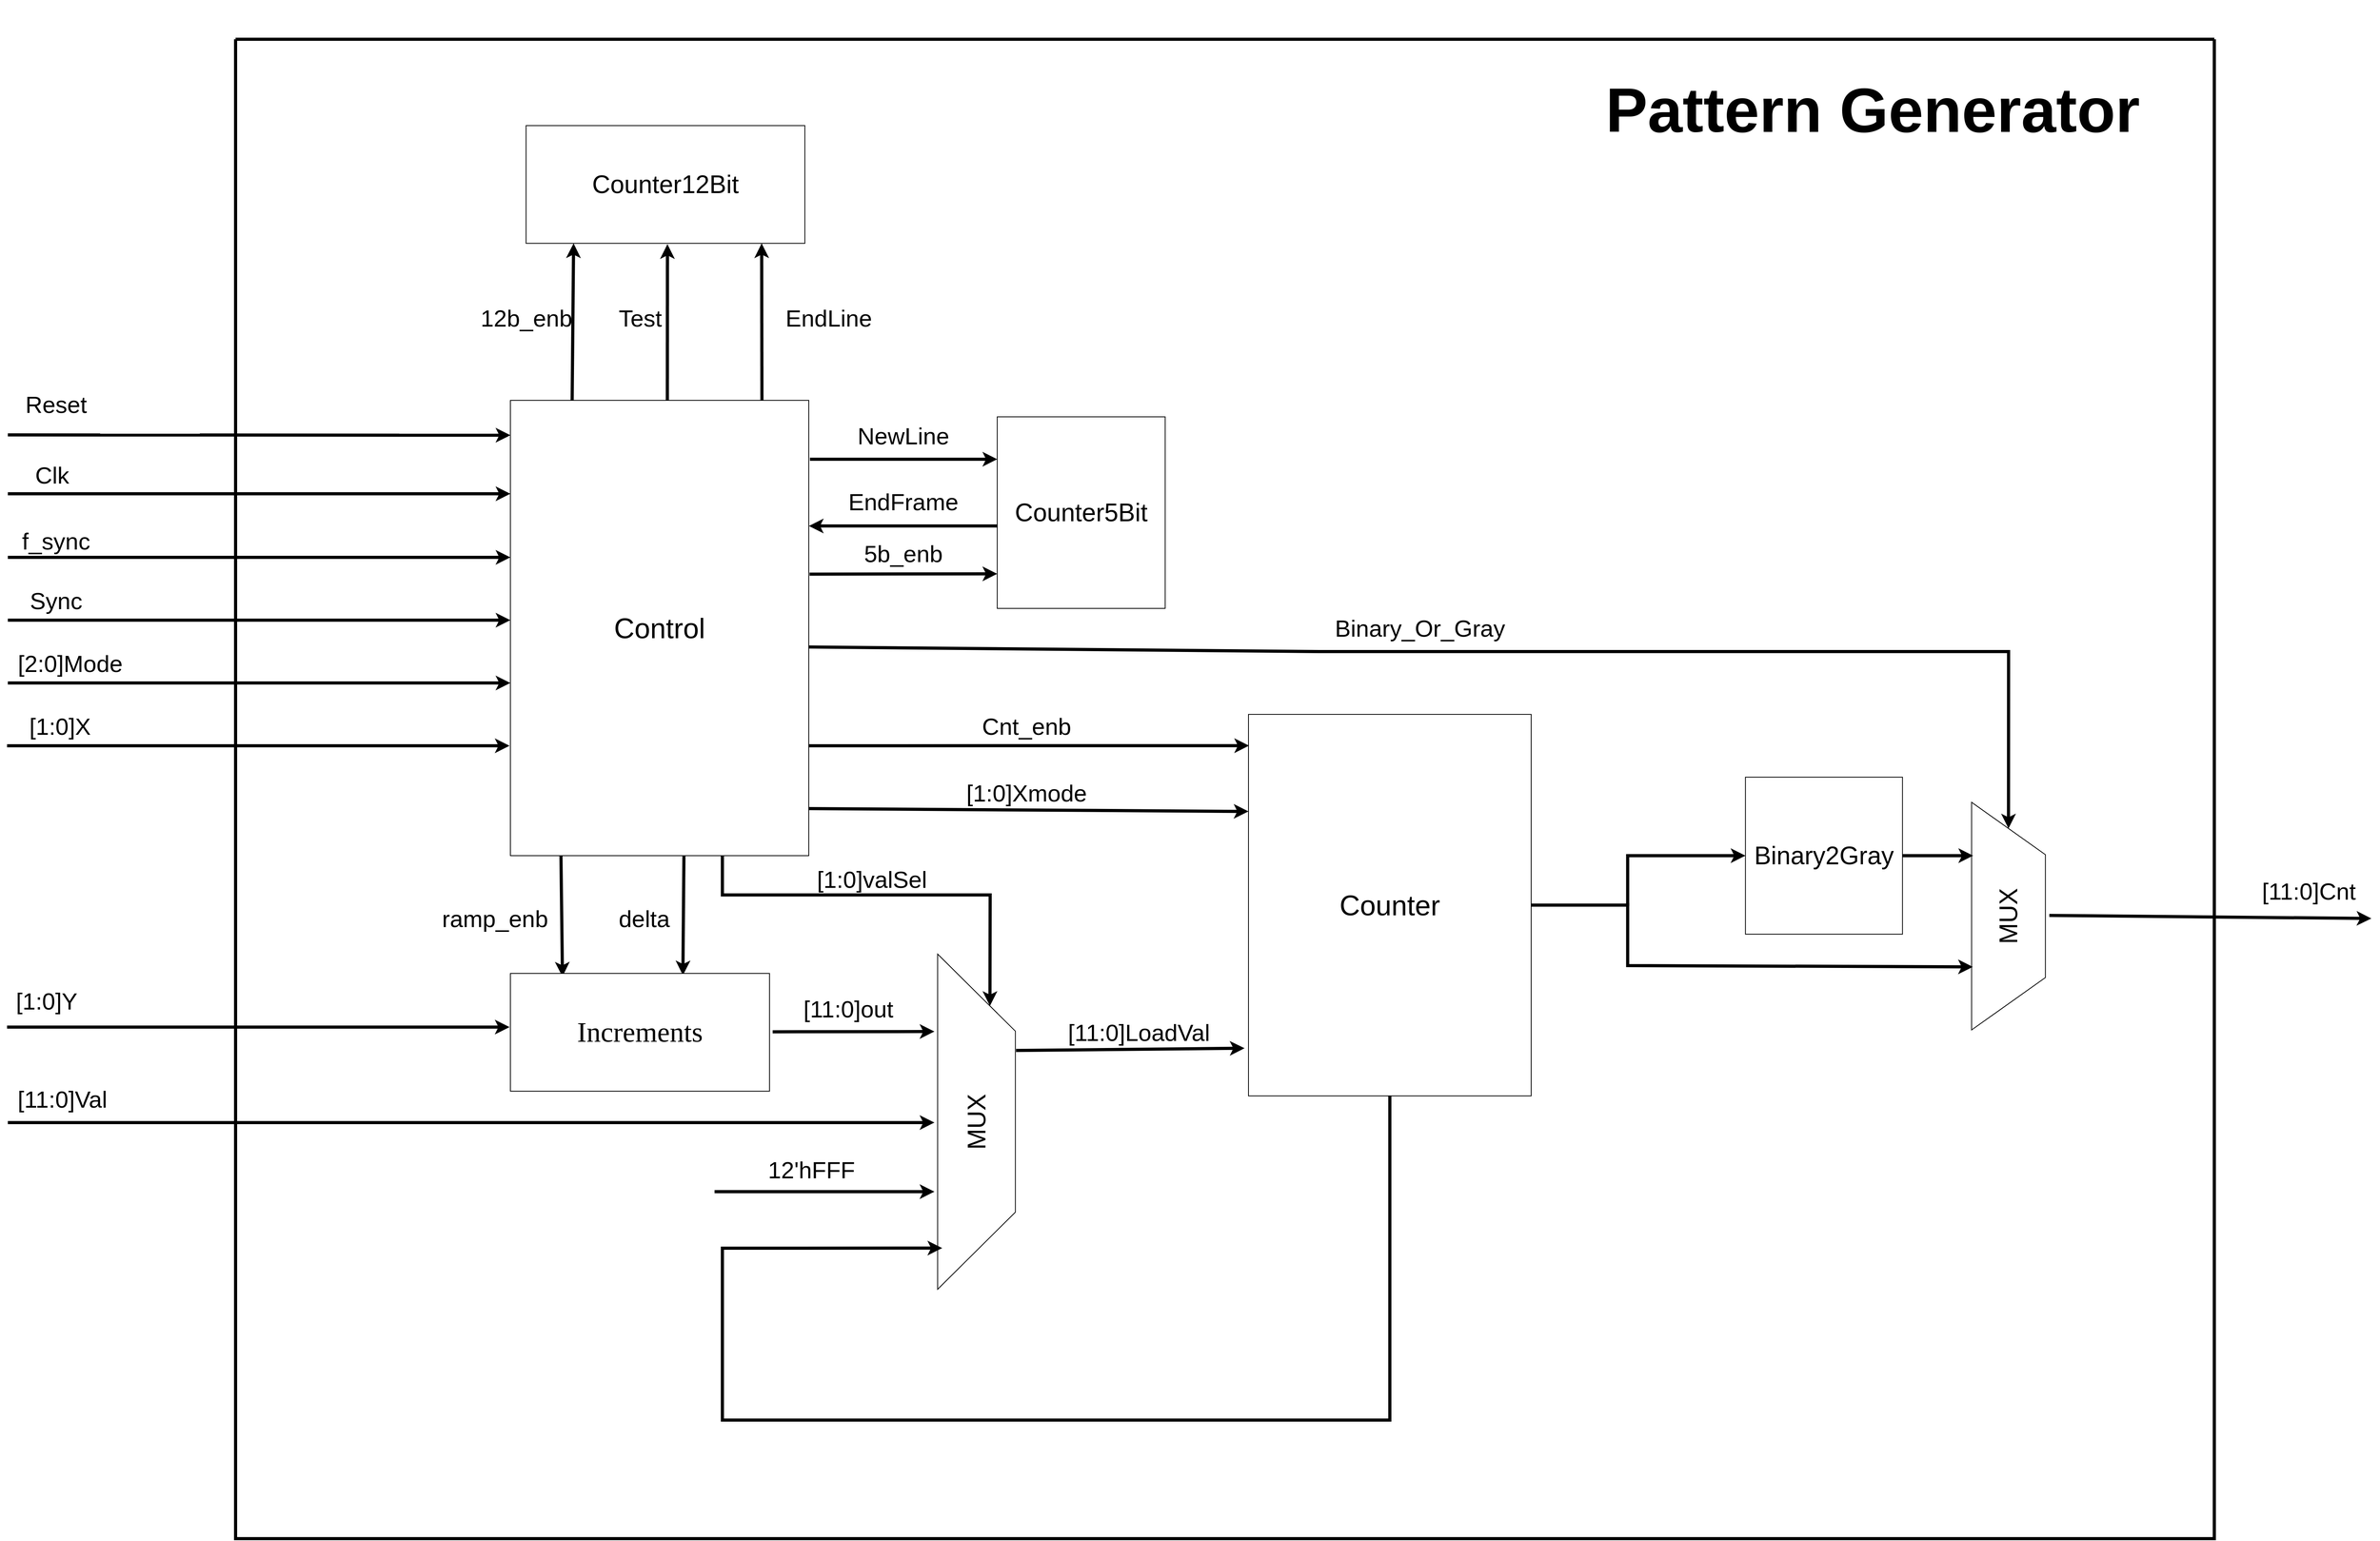 <mxfile version="24.8.3">
  <diagram name="Page-1" id="bXnuZXWvN6B_vQ7cFQM5">
    <mxGraphModel dx="4643" dy="3493" grid="1" gridSize="10" guides="1" tooltips="1" connect="1" arrows="1" fold="1" page="1" pageScale="1" pageWidth="827" pageHeight="1169" background="#ffffff" math="0" shadow="0">
      <root>
        <mxCell id="0" />
        <mxCell id="1" parent="0" />
        <mxCell id="V9HJVicfxcj-Xi3RmbWV-6" value="&lt;font style=&quot;font-size: 32px;&quot;&gt;MUX&lt;/font&gt;" style="verticalLabelPosition=middle;verticalAlign=middle;html=1;shape=trapezoid;perimeter=trapezoidPerimeter;whiteSpace=wrap;size=0.23;arcSize=10;flipV=1;labelPosition=center;align=center;rotation=-90;" parent="1" vertex="1">
          <mxGeometry x="1842.88" y="490" width="290" height="94" as="geometry" />
        </mxCell>
        <mxCell id="V9HJVicfxcj-Xi3RmbWV-8" value="&lt;font style=&quot;font-size: 32px;&quot;&gt;Binary2Gray&lt;/font&gt;" style="whiteSpace=wrap;html=1;aspect=fixed;" parent="1" vertex="1">
          <mxGeometry x="1652.88" y="360" width="200" height="200" as="geometry" />
        </mxCell>
        <mxCell id="V9HJVicfxcj-Xi3RmbWV-9" value="" style="edgeStyle=none;orthogonalLoop=1;jettySize=auto;html=1;rounded=0;strokeWidth=4;" parent="1" edge="1">
          <mxGeometry width="100" relative="1" as="geometry">
            <mxPoint x="-560" y="-76" as="sourcePoint" />
            <mxPoint x="80" y="-75.59" as="targetPoint" />
            <Array as="points" />
          </mxGeometry>
        </mxCell>
        <mxCell id="V9HJVicfxcj-Xi3RmbWV-10" value="&lt;font style=&quot;font-size: 30px;&quot;&gt;Reset&lt;/font&gt;" style="text;html=1;align=center;verticalAlign=middle;resizable=0;points=[];autosize=1;strokeColor=none;fillColor=none;" parent="1" vertex="1">
          <mxGeometry x="-549" y="-140" width="100" height="50" as="geometry" />
        </mxCell>
        <mxCell id="V9HJVicfxcj-Xi3RmbWV-11" value="" style="edgeStyle=none;orthogonalLoop=1;jettySize=auto;html=1;rounded=0;strokeWidth=4;" parent="1" edge="1">
          <mxGeometry width="100" relative="1" as="geometry">
            <mxPoint x="-560" y="-1" as="sourcePoint" />
            <mxPoint x="80" y="-1" as="targetPoint" />
            <Array as="points" />
          </mxGeometry>
        </mxCell>
        <mxCell id="V9HJVicfxcj-Xi3RmbWV-12" value="&lt;font style=&quot;font-size: 30px;&quot;&gt;Clk&lt;/font&gt;" style="text;html=1;align=center;verticalAlign=middle;resizable=0;points=[];autosize=1;strokeColor=none;fillColor=none;rotation=0;" parent="1" vertex="1">
          <mxGeometry x="-539" y="-50.0" width="70" height="50" as="geometry" />
        </mxCell>
        <mxCell id="V9HJVicfxcj-Xi3RmbWV-14" value="&lt;font style=&quot;font-size: 30px;&quot;&gt;Sync&lt;/font&gt;" style="text;html=1;align=center;verticalAlign=middle;resizable=0;points=[];autosize=1;strokeColor=none;fillColor=none;" parent="1" vertex="1">
          <mxGeometry x="-544" y="110" width="90" height="50" as="geometry" />
        </mxCell>
        <mxCell id="V9HJVicfxcj-Xi3RmbWV-16" value="&lt;font style=&quot;font-size: 30px;&quot;&gt;f_sync&lt;/font&gt;" style="text;html=1;align=center;verticalAlign=middle;resizable=0;points=[];autosize=1;strokeColor=none;fillColor=none;" parent="1" vertex="1">
          <mxGeometry x="-554" y="34" width="110" height="50" as="geometry" />
        </mxCell>
        <mxCell id="V9HJVicfxcj-Xi3RmbWV-18" value="&lt;font style=&quot;font-size: 30px;&quot;&gt;[2:0]Mode&lt;/font&gt;" style="text;html=1;align=center;verticalAlign=middle;resizable=0;points=[];autosize=1;strokeColor=none;fillColor=none;" parent="1" vertex="1">
          <mxGeometry x="-561" y="190" width="160" height="50" as="geometry" />
        </mxCell>
        <mxCell id="V9HJVicfxcj-Xi3RmbWV-20" value="&lt;font style=&quot;font-size: 30px;&quot;&gt;[1:0]X&lt;/font&gt;" style="text;html=1;align=center;verticalAlign=middle;resizable=0;points=[];autosize=1;strokeColor=none;fillColor=none;" parent="1" vertex="1">
          <mxGeometry x="-544" y="270" width="100" height="50" as="geometry" />
        </mxCell>
        <mxCell id="V9HJVicfxcj-Xi3RmbWV-38" value="&lt;font style=&quot;font-size: 30px;&quot;&gt;[1:0]Y&lt;/font&gt;" style="text;html=1;align=center;verticalAlign=middle;resizable=0;points=[];autosize=1;strokeColor=none;fillColor=none;" parent="1" vertex="1">
          <mxGeometry x="-561" y="620" width="100" height="50" as="geometry" />
        </mxCell>
        <mxCell id="V9HJVicfxcj-Xi3RmbWV-43" value="&lt;font style=&quot;font-size: 30px;&quot;&gt;delta&lt;/font&gt;" style="text;html=1;align=center;verticalAlign=middle;resizable=0;points=[];autosize=1;strokeColor=none;fillColor=none;" parent="1" vertex="1">
          <mxGeometry x="205" y="515" width="90" height="50" as="geometry" />
        </mxCell>
        <mxCell id="V9HJVicfxcj-Xi3RmbWV-49" value="" style="edgeStyle=none;orthogonalLoop=1;jettySize=auto;html=1;rounded=0;exitX=0.104;exitY=1.002;exitDx=0;exitDy=0;exitPerimeter=0;entryX=0.201;entryY=0.027;entryDx=0;entryDy=0;entryPerimeter=0;strokeWidth=4;" parent="1" target="V9HJVicfxcj-Xi3RmbWV-54" edge="1">
          <mxGeometry width="100" relative="1" as="geometry">
            <mxPoint x="144.33" y="455" as="sourcePoint" />
            <mxPoint x="143.33" y="555" as="targetPoint" />
            <Array as="points" />
          </mxGeometry>
        </mxCell>
        <mxCell id="V9HJVicfxcj-Xi3RmbWV-50" value="" style="edgeStyle=none;orthogonalLoop=1;jettySize=auto;html=1;rounded=0;exitX=0.104;exitY=1.002;exitDx=0;exitDy=0;exitPerimeter=0;entryX=0.696;entryY=0.016;entryDx=0;entryDy=0;entryPerimeter=0;strokeWidth=4;" parent="1" edge="1">
          <mxGeometry width="100" relative="1" as="geometry">
            <mxPoint x="301" y="460" as="sourcePoint" />
            <mxPoint x="299.68" y="612.4" as="targetPoint" />
            <Array as="points" />
          </mxGeometry>
        </mxCell>
        <mxCell id="V9HJVicfxcj-Xi3RmbWV-51" value="&lt;font style=&quot;font-size: 30px;&quot;&gt;ramp_enb&lt;/font&gt;" style="text;html=1;align=center;verticalAlign=middle;resizable=0;points=[];autosize=1;strokeColor=none;fillColor=none;" parent="1" vertex="1">
          <mxGeometry x="-20" y="515" width="160" height="50" as="geometry" />
        </mxCell>
        <mxCell id="V9HJVicfxcj-Xi3RmbWV-54" value="&lt;span style=&quot;font-family: &amp;quot;Times New Roman&amp;quot;, serif; font-size: 36px; text-align: start;&quot;&gt;Increments&lt;/span&gt;" style="rounded=0;whiteSpace=wrap;html=1;" parent="1" vertex="1">
          <mxGeometry x="80" y="610" width="330" height="150" as="geometry" />
        </mxCell>
        <mxCell id="V9HJVicfxcj-Xi3RmbWV-55" value="" style="endArrow=classic;html=1;rounded=0;entryX=-0.014;entryY=0.875;entryDx=0;entryDy=0;entryPerimeter=0;strokeWidth=4;" parent="1" target="grZ6hcHH2rHkp3h9Grfc-13" edge="1">
          <mxGeometry width="50" height="50" relative="1" as="geometry">
            <mxPoint x="724" y="708.17" as="sourcePoint" />
            <mxPoint x="884" y="708" as="targetPoint" />
          </mxGeometry>
        </mxCell>
        <mxCell id="V9HJVicfxcj-Xi3RmbWV-56" value="&lt;font style=&quot;font-size: 30px;&quot;&gt;[11:0]LoadVal&lt;/font&gt;" style="text;html=1;align=center;verticalAlign=middle;resizable=0;points=[];autosize=1;strokeColor=none;fillColor=none;" parent="1" vertex="1">
          <mxGeometry x="780" y="660" width="200" height="50" as="geometry" />
        </mxCell>
        <mxCell id="V9HJVicfxcj-Xi3RmbWV-59" value="" style="endArrow=classic;html=1;rounded=0;entryX=0.007;entryY=0.19;entryDx=0;entryDy=0;entryPerimeter=0;strokeWidth=4;" parent="1" edge="1">
          <mxGeometry width="50" height="50" relative="1" as="geometry">
            <mxPoint x="457.48" y="400" as="sourcePoint" />
            <mxPoint x="1020.0" y="403.67" as="targetPoint" />
          </mxGeometry>
        </mxCell>
        <mxCell id="V9HJVicfxcj-Xi3RmbWV-60" value="&lt;font style=&quot;font-size: 30px;&quot;&gt;[1:0]Xmode&lt;/font&gt;" style="text;html=1;align=center;verticalAlign=middle;resizable=0;points=[];autosize=1;strokeColor=none;fillColor=none;" parent="1" vertex="1">
          <mxGeometry x="647" y="355.0" width="180" height="50" as="geometry" />
        </mxCell>
        <mxCell id="V9HJVicfxcj-Xi3RmbWV-62" value="" style="endArrow=classic;html=1;rounded=0;entryX=0.002;entryY=0.082;entryDx=0;entryDy=0;entryPerimeter=0;strokeWidth=4;" parent="1" target="grZ6hcHH2rHkp3h9Grfc-13" edge="1">
          <mxGeometry width="50" height="50" relative="1" as="geometry">
            <mxPoint x="456" y="320" as="sourcePoint" />
            <mxPoint x="880" y="320" as="targetPoint" />
          </mxGeometry>
        </mxCell>
        <mxCell id="V9HJVicfxcj-Xi3RmbWV-63" value="&lt;font style=&quot;font-size: 30px;&quot;&gt;Cnt_enb&lt;/font&gt;" style="text;html=1;align=center;verticalAlign=middle;resizable=0;points=[];autosize=1;strokeColor=none;fillColor=none;" parent="1" vertex="1">
          <mxGeometry x="667" y="270" width="140" height="50" as="geometry" />
        </mxCell>
        <mxCell id="V9HJVicfxcj-Xi3RmbWV-64" value="" style="endArrow=classic;html=1;rounded=0;exitX=0.526;exitY=0;exitDx=0;exitDy=0;exitPerimeter=0;strokeWidth=4;" parent="1" edge="1">
          <mxGeometry width="50" height="50" relative="1" as="geometry">
            <mxPoint x="279.88" y="-120" as="sourcePoint" />
            <mxPoint x="280" y="-319" as="targetPoint" />
          </mxGeometry>
        </mxCell>
        <mxCell id="V9HJVicfxcj-Xi3RmbWV-65" value="" style="endArrow=classic;html=1;rounded=0;exitX=0.207;exitY=-0.001;exitDx=0;exitDy=0;exitPerimeter=0;entryX=1;entryY=1;entryDx=0;entryDy=0;strokeWidth=4;" parent="1" edge="1">
          <mxGeometry width="50" height="50" relative="1" as="geometry">
            <mxPoint x="158.66" y="-120.46" as="sourcePoint" />
            <mxPoint x="160.484" y="-320" as="targetPoint" />
          </mxGeometry>
        </mxCell>
        <mxCell id="V9HJVicfxcj-Xi3RmbWV-66" value="&lt;font style=&quot;font-size: 30px;&quot;&gt;12b_enb&lt;/font&gt;" style="text;html=1;align=center;verticalAlign=middle;resizable=0;points=[];autosize=1;strokeColor=none;fillColor=none;" parent="1" vertex="1">
          <mxGeometry x="30" y="-250" width="140" height="50" as="geometry" />
        </mxCell>
        <mxCell id="V9HJVicfxcj-Xi3RmbWV-68" value="&lt;font style=&quot;font-size: 30px;&quot;&gt;Test&lt;/font&gt;" style="text;html=1;align=center;verticalAlign=middle;resizable=0;points=[];autosize=1;strokeColor=none;fillColor=none;" parent="1" vertex="1">
          <mxGeometry x="205" y="-250" width="80" height="50" as="geometry" />
        </mxCell>
        <mxCell id="V9HJVicfxcj-Xi3RmbWV-69" value="&lt;font style=&quot;font-size: 32px;&quot;&gt;Counter&lt;/font&gt;&lt;span style=&quot;font-size: 32px;&quot;&gt;12Bit&lt;/span&gt;" style="rounded=0;whiteSpace=wrap;html=1;" parent="1" vertex="1">
          <mxGeometry x="100" y="-470" width="355" height="150" as="geometry" />
        </mxCell>
        <mxCell id="V9HJVicfxcj-Xi3RmbWV-72" value="&lt;font style=&quot;font-size: 30px;&quot;&gt;EndLine&lt;/font&gt;" style="text;html=1;align=center;verticalAlign=middle;resizable=0;points=[];autosize=1;strokeColor=none;fillColor=none;" parent="1" vertex="1">
          <mxGeometry x="420" y="-250" width="130" height="50" as="geometry" />
        </mxCell>
        <mxCell id="V9HJVicfxcj-Xi3RmbWV-77" value="&lt;div&gt;&lt;br&gt;&lt;/div&gt;&lt;div&gt;&lt;br&gt;&lt;/div&gt;" style="endArrow=classic;html=1;rounded=0;endFill=1;targetPerimeterSpacing=0;strokeColor=default;fillColor=#000000;strokeWidth=4;" parent="1" edge="1">
          <mxGeometry width="50" height="50" relative="1" as="geometry">
            <mxPoint x="461" y="101.34" as="sourcePoint" />
            <mxPoint x="700" y="101" as="targetPoint" />
          </mxGeometry>
        </mxCell>
        <mxCell id="V9HJVicfxcj-Xi3RmbWV-78" value="&lt;font style=&quot;font-size: 30px;&quot;&gt;5b_enb&lt;/font&gt;" style="text;html=1;align=center;verticalAlign=middle;resizable=0;points=[];autosize=1;strokeColor=none;fillColor=none;" parent="1" vertex="1">
          <mxGeometry x="520" y="50.0" width="120" height="50" as="geometry" />
        </mxCell>
        <mxCell id="V9HJVicfxcj-Xi3RmbWV-80" value="&lt;font style=&quot;font-size: 30px;&quot;&gt;EndFrame&lt;/font&gt;" style="text;html=1;align=center;verticalAlign=middle;resizable=0;points=[];autosize=1;strokeColor=none;fillColor=none;" parent="1" vertex="1">
          <mxGeometry x="500" y="-16" width="160" height="50" as="geometry" />
        </mxCell>
        <mxCell id="V9HJVicfxcj-Xi3RmbWV-81" value="" style="endArrow=classic;html=1;rounded=0;strokeWidth=4;" parent="1" edge="1">
          <mxGeometry width="50" height="50" relative="1" as="geometry">
            <mxPoint x="700" y="40" as="sourcePoint" />
            <mxPoint x="460.12" y="40" as="targetPoint" />
          </mxGeometry>
        </mxCell>
        <mxCell id="V9HJVicfxcj-Xi3RmbWV-82" value="&lt;font style=&quot;font-size: 32px;&quot;&gt;Counter&lt;/font&gt;&lt;span style=&quot;font-size: 32px;&quot;&gt;5Bit&lt;/span&gt;" style="rounded=0;whiteSpace=wrap;html=1;" parent="1" vertex="1">
          <mxGeometry x="700" y="-99" width="213.88" height="244" as="geometry" />
        </mxCell>
        <mxCell id="grZ6hcHH2rHkp3h9Grfc-1" value="&lt;font style=&quot;font-size: 32px;&quot;&gt;MUX&lt;/font&gt;" style="verticalLabelPosition=middle;verticalAlign=middle;html=1;shape=trapezoid;perimeter=trapezoidPerimeter;whiteSpace=wrap;size=0.23;arcSize=10;flipV=1;labelPosition=center;align=center;rotation=-90;" parent="1" vertex="1">
          <mxGeometry x="460.12" y="749.37" width="427" height="99" as="geometry" />
        </mxCell>
        <mxCell id="grZ6hcHH2rHkp3h9Grfc-5" value="" style="endArrow=classic;html=1;rounded=0;strokeWidth=4;" parent="1" edge="1">
          <mxGeometry width="50" height="50" relative="1" as="geometry">
            <mxPoint x="414" y="684.33" as="sourcePoint" />
            <mxPoint x="620" y="684" as="targetPoint" />
          </mxGeometry>
        </mxCell>
        <mxCell id="grZ6hcHH2rHkp3h9Grfc-8" value="&lt;font style=&quot;font-size: 30px;&quot;&gt;[11:0]out&lt;/font&gt;" style="text;html=1;align=center;verticalAlign=middle;resizable=0;points=[];autosize=1;strokeColor=none;fillColor=none;" parent="1" vertex="1">
          <mxGeometry x="440" y="630" width="140" height="50" as="geometry" />
        </mxCell>
        <mxCell id="grZ6hcHH2rHkp3h9Grfc-10" value="" style="endArrow=classic;html=1;rounded=0;strokeWidth=4;" parent="1" edge="1">
          <mxGeometry width="50" height="50" relative="1" as="geometry">
            <mxPoint x="-560" y="800" as="sourcePoint" />
            <mxPoint x="620" y="800" as="targetPoint" />
          </mxGeometry>
        </mxCell>
        <mxCell id="grZ6hcHH2rHkp3h9Grfc-11" value="" style="endArrow=classic;html=1;rounded=0;strokeWidth=4;" parent="1" edge="1">
          <mxGeometry width="50" height="50" relative="1" as="geometry">
            <mxPoint x="340" y="888" as="sourcePoint" />
            <mxPoint x="620" y="888" as="targetPoint" />
          </mxGeometry>
        </mxCell>
        <mxCell id="grZ6hcHH2rHkp3h9Grfc-12" value="&lt;font style=&quot;font-size: 30px;&quot;&gt;[11:0]Val&lt;/font&gt;" style="text;html=1;align=center;verticalAlign=middle;resizable=0;points=[];autosize=1;strokeColor=none;fillColor=none;" parent="1" vertex="1">
          <mxGeometry x="-561" y="745" width="140" height="50" as="geometry" />
        </mxCell>
        <mxCell id="grZ6hcHH2rHkp3h9Grfc-13" value="&lt;font style=&quot;font-size: 36px;&quot;&gt;Counter&lt;/font&gt;" style="rounded=0;whiteSpace=wrap;html=1;" parent="1" vertex="1">
          <mxGeometry x="1020" y="280" width="360" height="486" as="geometry" />
        </mxCell>
        <mxCell id="grZ6hcHH2rHkp3h9Grfc-18" value="&lt;font style=&quot;font-size: 30px;&quot;&gt;12&#39;hFFF&lt;/font&gt;" style="text;html=1;align=center;verticalAlign=middle;resizable=0;points=[];autosize=1;strokeColor=none;fillColor=none;" parent="1" vertex="1">
          <mxGeometry x="398" y="835" width="130" height="50" as="geometry" />
        </mxCell>
        <mxCell id="grZ6hcHH2rHkp3h9Grfc-19" value="" style="endArrow=classic;html=1;rounded=0;entryX=1;entryY=0.75;entryDx=0;entryDy=0;strokeWidth=4;" parent="1" target="grZ6hcHH2rHkp3h9Grfc-1" edge="1">
          <mxGeometry width="50" height="50" relative="1" as="geometry">
            <mxPoint x="350" y="460" as="sourcePoint" />
            <mxPoint x="820" y="530" as="targetPoint" />
            <Array as="points">
              <mxPoint x="350" y="510" />
              <mxPoint x="520" y="510" />
              <mxPoint x="691" y="510" />
            </Array>
          </mxGeometry>
        </mxCell>
        <mxCell id="grZ6hcHH2rHkp3h9Grfc-20" value="&lt;font style=&quot;font-size: 30px;&quot;&gt;[1:0]valSel&lt;/font&gt;" style="text;html=1;align=center;verticalAlign=middle;resizable=0;points=[];autosize=1;strokeColor=none;fillColor=none;" parent="1" vertex="1">
          <mxGeometry x="460" y="465" width="160" height="50" as="geometry" />
        </mxCell>
        <mxCell id="grZ6hcHH2rHkp3h9Grfc-30" value="" style="endArrow=none;html=1;rounded=0;exitX=1;exitY=0.5;exitDx=0;exitDy=0;strokeWidth=4;" parent="1" source="grZ6hcHH2rHkp3h9Grfc-13" edge="1">
          <mxGeometry width="50" height="50" relative="1" as="geometry">
            <mxPoint x="1702.88" y="540" as="sourcePoint" />
            <mxPoint x="1502.88" y="523" as="targetPoint" />
          </mxGeometry>
        </mxCell>
        <mxCell id="grZ6hcHH2rHkp3h9Grfc-31" value="" style="endArrow=classic;html=1;rounded=0;entryX=0;entryY=0.5;entryDx=0;entryDy=0;strokeWidth=4;" parent="1" target="V9HJVicfxcj-Xi3RmbWV-8" edge="1">
          <mxGeometry width="50" height="50" relative="1" as="geometry">
            <mxPoint x="1502.88" y="524" as="sourcePoint" />
            <mxPoint x="1562.88" y="444" as="targetPoint" />
            <Array as="points">
              <mxPoint x="1502.88" y="460" />
            </Array>
          </mxGeometry>
        </mxCell>
        <mxCell id="grZ6hcHH2rHkp3h9Grfc-33" value="" style="endArrow=classic;html=1;rounded=0;entryX=0.277;entryY=0.983;entryDx=0;entryDy=0;entryPerimeter=0;strokeWidth=4;" parent="1" target="V9HJVicfxcj-Xi3RmbWV-6" edge="1">
          <mxGeometry width="50" height="50" relative="1" as="geometry">
            <mxPoint x="1502.88" y="520" as="sourcePoint" />
            <mxPoint x="1932.88" y="600" as="targetPoint" />
            <Array as="points">
              <mxPoint x="1502.88" y="600" />
            </Array>
          </mxGeometry>
        </mxCell>
        <mxCell id="grZ6hcHH2rHkp3h9Grfc-34" value="" style="endArrow=classic;html=1;rounded=0;exitX=1;exitY=0.5;exitDx=0;exitDy=0;strokeWidth=4;" parent="1" source="V9HJVicfxcj-Xi3RmbWV-8" edge="1">
          <mxGeometry width="50" height="50" relative="1" as="geometry">
            <mxPoint x="1772.88" y="369.28" as="sourcePoint" />
            <mxPoint x="1942.88" y="460" as="targetPoint" />
          </mxGeometry>
        </mxCell>
        <mxCell id="grZ6hcHH2rHkp3h9Grfc-35" value="" style="endArrow=classic;html=1;rounded=0;strokeWidth=4;" parent="1" edge="1">
          <mxGeometry width="50" height="50" relative="1" as="geometry">
            <mxPoint x="2039.88" y="536.09" as="sourcePoint" />
            <mxPoint x="2450" y="540" as="targetPoint" />
          </mxGeometry>
        </mxCell>
        <mxCell id="grZ6hcHH2rHkp3h9Grfc-36" value="&lt;font style=&quot;font-size: 30px;&quot;&gt;[11:0]Cnt&lt;/font&gt;" style="text;html=1;align=center;verticalAlign=middle;resizable=0;points=[];autosize=1;strokeColor=none;fillColor=none;" parent="1" vertex="1">
          <mxGeometry x="2300" y="480" width="140" height="50" as="geometry" />
        </mxCell>
        <mxCell id="3ehk1U1o4NQR8nbxc-VZ-1" value="" style="endArrow=classic;html=1;rounded=0;exitX=0.993;exitY=0.302;exitDx=0;exitDy=0;exitPerimeter=0;entryX=1;entryY=0.5;entryDx=0;entryDy=0;strokeWidth=4;" parent="1" target="V9HJVicfxcj-Xi3RmbWV-6" edge="1">
          <mxGeometry width="50" height="50" relative="1" as="geometry">
            <mxPoint x="456.354" y="194.156" as="sourcePoint" />
            <mxPoint x="1180" y="390" as="targetPoint" />
            <Array as="points">
              <mxPoint x="1110" y="200" />
              <mxPoint x="1988" y="200" />
            </Array>
          </mxGeometry>
        </mxCell>
        <mxCell id="3ehk1U1o4NQR8nbxc-VZ-2" value="&lt;font style=&quot;font-size: 30px;&quot;&gt;Binary_Or_Gray&lt;/font&gt;" style="text;html=1;align=center;verticalAlign=middle;resizable=0;points=[];autosize=1;strokeColor=none;fillColor=none;" parent="1" vertex="1">
          <mxGeometry x="1117.88" y="145" width="240" height="50" as="geometry" />
        </mxCell>
        <mxCell id="k0VmpYmr_RUZVxpkCbhN-1" value="&lt;font style=&quot;font-size: 36px;&quot;&gt;Control&lt;/font&gt;" style="rounded=0;whiteSpace=wrap;html=1;" parent="1" vertex="1">
          <mxGeometry x="80" y="-120" width="380" height="580" as="geometry" />
        </mxCell>
        <mxCell id="k0VmpYmr_RUZVxpkCbhN-2" value="" style="endArrow=classic;html=1;rounded=0;strokeWidth=4;" parent="1" edge="1">
          <mxGeometry width="50" height="50" relative="1" as="geometry">
            <mxPoint x="461.5" y="-45" as="sourcePoint" />
            <mxPoint x="700" y="-45" as="targetPoint" />
          </mxGeometry>
        </mxCell>
        <mxCell id="k0VmpYmr_RUZVxpkCbhN-3" value="&lt;font style=&quot;font-size: 30px;&quot;&gt;NewLine&lt;/font&gt;" style="text;html=1;align=center;verticalAlign=middle;resizable=0;points=[];autosize=1;strokeColor=none;fillColor=none;" parent="1" vertex="1">
          <mxGeometry x="510" y="-100" width="140" height="50" as="geometry" />
        </mxCell>
        <mxCell id="euLB2lAVIcZCFR27goOC-1" value="" style="endArrow=classic;html=1;rounded=0;entryX=0.123;entryY=0.941;entryDx=0;entryDy=0;entryPerimeter=0;exitX=0.5;exitY=1;exitDx=0;exitDy=0;strokeWidth=4;" parent="1" source="grZ6hcHH2rHkp3h9Grfc-13" target="grZ6hcHH2rHkp3h9Grfc-1" edge="1">
          <mxGeometry width="50" height="50" relative="1" as="geometry">
            <mxPoint x="1300" y="523" as="sourcePoint" />
            <mxPoint x="863" y="1078.75" as="targetPoint" />
            <Array as="points">
              <mxPoint x="1200" y="1179" />
              <mxPoint x="350" y="1179" />
              <mxPoint x="350" y="960" />
            </Array>
          </mxGeometry>
        </mxCell>
        <mxCell id="9O615eeIOiEBiYoucSlX-4" value="" style="endArrow=classic;html=1;rounded=0;exitX=0.843;exitY=0;exitDx=0;exitDy=0;exitPerimeter=0;strokeWidth=4;" parent="1" edge="1">
          <mxGeometry width="50" height="50" relative="1" as="geometry">
            <mxPoint x="400.34" y="-120" as="sourcePoint" />
            <mxPoint x="400" y="-320" as="targetPoint" />
          </mxGeometry>
        </mxCell>
        <mxCell id="9O615eeIOiEBiYoucSlX-7" value="" style="edgeStyle=none;orthogonalLoop=1;jettySize=auto;html=1;rounded=0;strokeWidth=4;" parent="1" edge="1">
          <mxGeometry width="100" relative="1" as="geometry">
            <mxPoint x="-560" y="80" as="sourcePoint" />
            <mxPoint x="80" y="80" as="targetPoint" />
            <Array as="points" />
          </mxGeometry>
        </mxCell>
        <mxCell id="9O615eeIOiEBiYoucSlX-8" value="" style="edgeStyle=none;orthogonalLoop=1;jettySize=auto;html=1;rounded=0;strokeWidth=4;" parent="1" edge="1">
          <mxGeometry width="100" relative="1" as="geometry">
            <mxPoint x="-560" y="160" as="sourcePoint" />
            <mxPoint x="80" y="160" as="targetPoint" />
            <Array as="points" />
          </mxGeometry>
        </mxCell>
        <mxCell id="9O615eeIOiEBiYoucSlX-9" value="" style="edgeStyle=none;orthogonalLoop=1;jettySize=auto;html=1;rounded=0;strokeWidth=4;" parent="1" edge="1">
          <mxGeometry width="100" relative="1" as="geometry">
            <mxPoint x="-560" y="240" as="sourcePoint" />
            <mxPoint x="80" y="240" as="targetPoint" />
            <Array as="points" />
          </mxGeometry>
        </mxCell>
        <mxCell id="9O615eeIOiEBiYoucSlX-10" value="" style="edgeStyle=none;orthogonalLoop=1;jettySize=auto;html=1;rounded=0;strokeWidth=4;" parent="1" edge="1">
          <mxGeometry width="100" relative="1" as="geometry">
            <mxPoint x="-561" y="320" as="sourcePoint" />
            <mxPoint x="79" y="320" as="targetPoint" />
            <Array as="points" />
          </mxGeometry>
        </mxCell>
        <mxCell id="9O615eeIOiEBiYoucSlX-11" value="" style="edgeStyle=none;orthogonalLoop=1;jettySize=auto;html=1;rounded=0;strokeWidth=4;" parent="1" edge="1">
          <mxGeometry width="100" relative="1" as="geometry">
            <mxPoint x="-561" y="678.33" as="sourcePoint" />
            <mxPoint x="79" y="678.33" as="targetPoint" />
            <Array as="points" />
          </mxGeometry>
        </mxCell>
        <mxCell id="9O615eeIOiEBiYoucSlX-13" value="" style="swimlane;startSize=0;strokeWidth=4;" parent="1" vertex="1">
          <mxGeometry x="-270" y="-580" width="2520" height="1910" as="geometry" />
        </mxCell>
        <mxCell id="9O615eeIOiEBiYoucSlX-14" value="&lt;font style=&quot;font-size: 80px;&quot;&gt;&lt;b&gt;Pattern Generator&lt;/b&gt;&lt;/font&gt;" style="text;html=1;align=center;verticalAlign=middle;whiteSpace=wrap;rounded=0;" parent="9O615eeIOiEBiYoucSlX-13" vertex="1">
          <mxGeometry x="1660" y="-50" width="850" height="280" as="geometry" />
        </mxCell>
      </root>
    </mxGraphModel>
  </diagram>
</mxfile>
